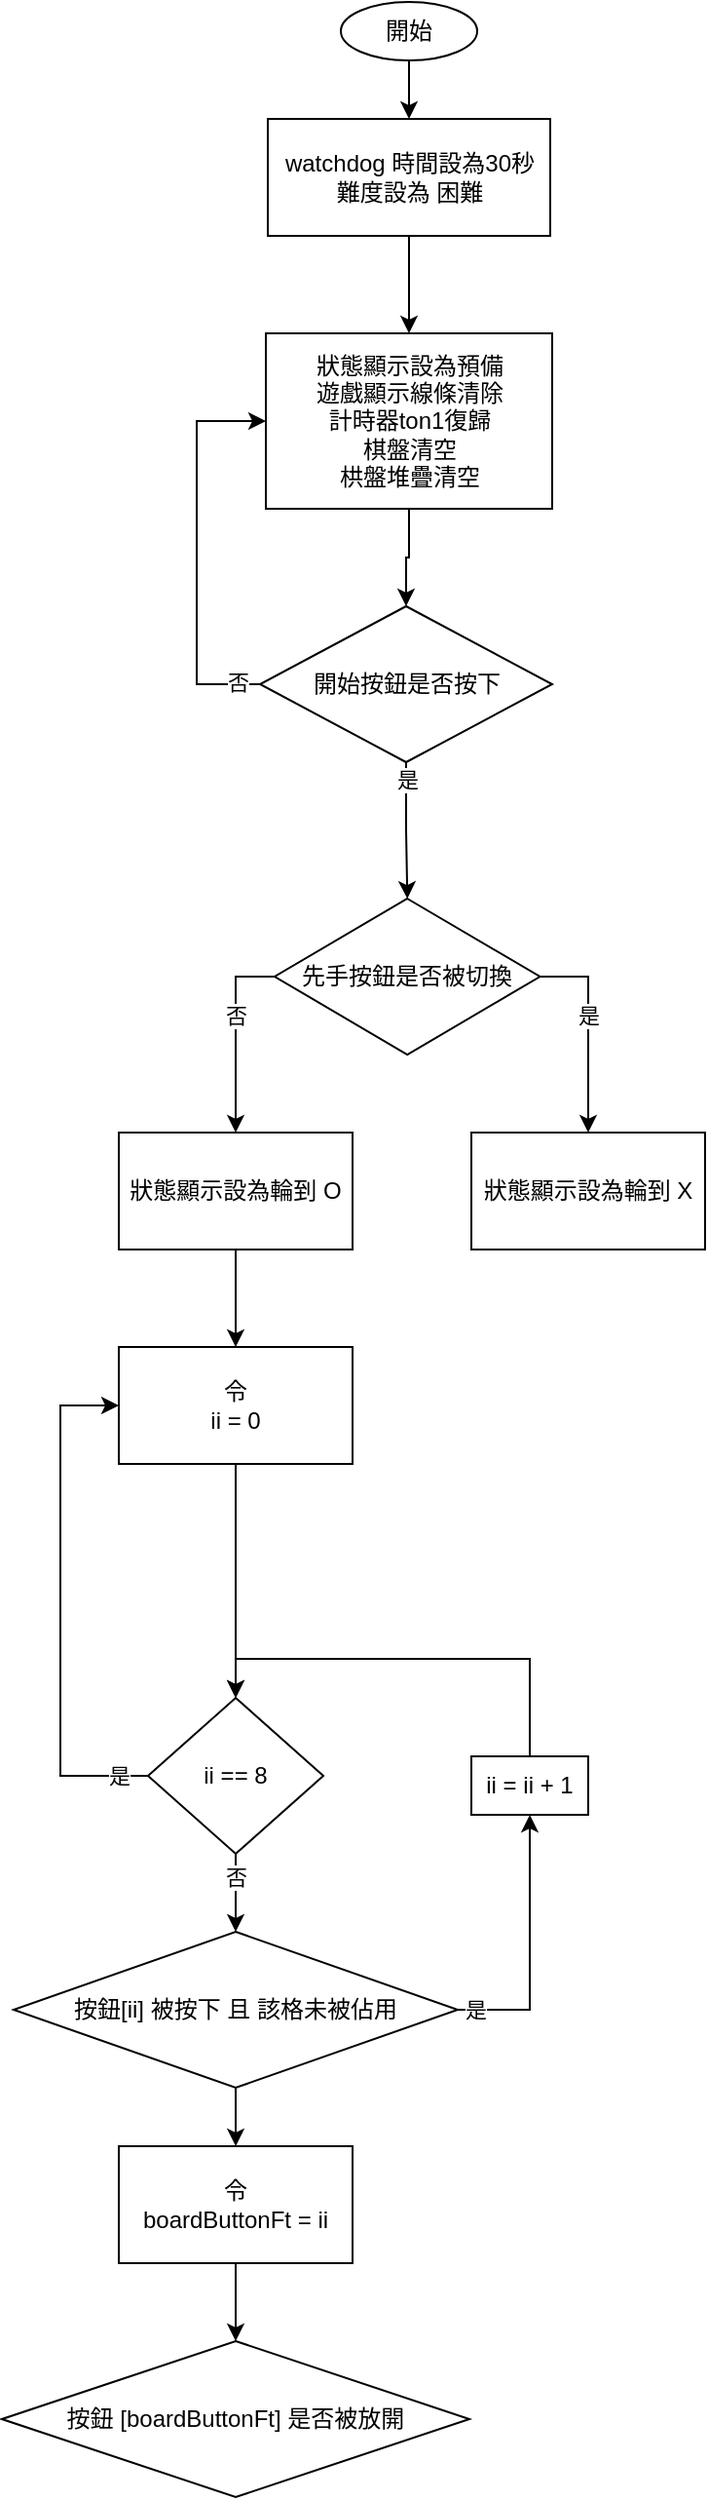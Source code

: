 <mxfile version="21.1.5" type="github">
  <diagram name="Page-1" id="FfktOeWRyp9ujqmmOqWU">
    <mxGraphModel dx="459" dy="294" grid="1" gridSize="10" guides="1" tooltips="1" connect="1" arrows="1" fold="1" page="1" pageScale="1" pageWidth="3300" pageHeight="4681" math="0" shadow="0">
      <root>
        <mxCell id="0" />
        <mxCell id="1" parent="0" />
        <mxCell id="ru_nYEevjtxVmv5qjt3C-4" style="edgeStyle=orthogonalEdgeStyle;rounded=0;orthogonalLoop=1;jettySize=auto;html=1;entryX=0.5;entryY=0;entryDx=0;entryDy=0;" parent="1" source="ru_nYEevjtxVmv5qjt3C-1" target="ru_nYEevjtxVmv5qjt3C-3" edge="1">
          <mxGeometry relative="1" as="geometry" />
        </mxCell>
        <mxCell id="ru_nYEevjtxVmv5qjt3C-1" value="開始" style="ellipse;whiteSpace=wrap;html=1;" parent="1" vertex="1">
          <mxGeometry x="514" y="40" width="70" height="30" as="geometry" />
        </mxCell>
        <mxCell id="ru_nYEevjtxVmv5qjt3C-16" value="" style="edgeStyle=orthogonalEdgeStyle;rounded=0;orthogonalLoop=1;jettySize=auto;html=1;" parent="1" source="ru_nYEevjtxVmv5qjt3C-3" target="ru_nYEevjtxVmv5qjt3C-5" edge="1">
          <mxGeometry relative="1" as="geometry" />
        </mxCell>
        <mxCell id="ru_nYEevjtxVmv5qjt3C-3" value="&lt;div style=&quot;&quot;&gt;&lt;font style=&quot;font-size: 12px;&quot;&gt;watchdog 時間設為30秒&lt;/font&gt;&lt;/div&gt;&lt;div style=&quot;&quot;&gt;&lt;font style=&quot;font-size: 12px;&quot;&gt;難度設為 困難&lt;br&gt;&lt;/font&gt;&lt;/div&gt;" style="rounded=0;whiteSpace=wrap;html=1;" parent="1" vertex="1">
          <mxGeometry x="476.5" y="100" width="145" height="60" as="geometry" />
        </mxCell>
        <mxCell id="ru_nYEevjtxVmv5qjt3C-8" value="" style="edgeStyle=orthogonalEdgeStyle;rounded=0;orthogonalLoop=1;jettySize=auto;html=1;" parent="1" source="ru_nYEevjtxVmv5qjt3C-5" target="ru_nYEevjtxVmv5qjt3C-7" edge="1">
          <mxGeometry relative="1" as="geometry" />
        </mxCell>
        <mxCell id="ru_nYEevjtxVmv5qjt3C-5" value="&lt;div&gt;狀態顯示設為預備&lt;/div&gt;&lt;div&gt;遊戲顯示線條清除&lt;/div&gt;&lt;div&gt;計時器ton1復歸&lt;/div&gt;&lt;div&gt;棋盤清空&lt;/div&gt;&lt;div&gt;栱盤堆疊清空&lt;br&gt;&lt;/div&gt;" style="rounded=0;whiteSpace=wrap;html=1;" parent="1" vertex="1">
          <mxGeometry x="475.5" y="210" width="147" height="90" as="geometry" />
        </mxCell>
        <mxCell id="ru_nYEevjtxVmv5qjt3C-13" style="edgeStyle=orthogonalEdgeStyle;rounded=0;orthogonalLoop=1;jettySize=auto;html=1;exitX=0;exitY=0.5;exitDx=0;exitDy=0;entryX=0;entryY=0.5;entryDx=0;entryDy=0;" parent="1" source="ru_nYEevjtxVmv5qjt3C-7" target="ru_nYEevjtxVmv5qjt3C-5" edge="1">
          <mxGeometry relative="1" as="geometry">
            <Array as="points">
              <mxPoint x="440" y="390" />
              <mxPoint x="440" y="255" />
            </Array>
          </mxGeometry>
        </mxCell>
        <mxCell id="ru_nYEevjtxVmv5qjt3C-14" value="&lt;div&gt;否&lt;/div&gt;" style="edgeLabel;html=1;align=center;verticalAlign=middle;resizable=0;points=[];" parent="ru_nYEevjtxVmv5qjt3C-13" vertex="1" connectable="0">
          <mxGeometry x="-0.888" y="-1" relative="1" as="geometry">
            <mxPoint as="offset" />
          </mxGeometry>
        </mxCell>
        <mxCell id="ru_nYEevjtxVmv5qjt3C-17" value="" style="edgeStyle=orthogonalEdgeStyle;rounded=0;orthogonalLoop=1;jettySize=auto;html=1;" parent="1" source="ru_nYEevjtxVmv5qjt3C-7" target="ru_nYEevjtxVmv5qjt3C-15" edge="1">
          <mxGeometry relative="1" as="geometry" />
        </mxCell>
        <mxCell id="ru_nYEevjtxVmv5qjt3C-18" value="是" style="edgeLabel;html=1;align=center;verticalAlign=middle;resizable=0;points=[];" parent="ru_nYEevjtxVmv5qjt3C-17" vertex="1" connectable="0">
          <mxGeometry x="-0.752" relative="1" as="geometry">
            <mxPoint as="offset" />
          </mxGeometry>
        </mxCell>
        <mxCell id="ru_nYEevjtxVmv5qjt3C-7" value="開始按鈕是否按下" style="rhombus;whiteSpace=wrap;html=1;" parent="1" vertex="1">
          <mxGeometry x="472.5" y="350" width="150" height="80" as="geometry" />
        </mxCell>
        <mxCell id="ru_nYEevjtxVmv5qjt3C-20" style="edgeStyle=orthogonalEdgeStyle;rounded=0;orthogonalLoop=1;jettySize=auto;html=1;exitX=1;exitY=0.5;exitDx=0;exitDy=0;entryX=0.5;entryY=0;entryDx=0;entryDy=0;" parent="1" source="ru_nYEevjtxVmv5qjt3C-15" target="ru_nYEevjtxVmv5qjt3C-19" edge="1">
          <mxGeometry relative="1" as="geometry" />
        </mxCell>
        <mxCell id="ru_nYEevjtxVmv5qjt3C-23" value="是" style="edgeLabel;html=1;align=center;verticalAlign=middle;resizable=0;points=[];" parent="ru_nYEevjtxVmv5qjt3C-20" vertex="1" connectable="0">
          <mxGeometry x="-0.155" relative="1" as="geometry">
            <mxPoint as="offset" />
          </mxGeometry>
        </mxCell>
        <mxCell id="ru_nYEevjtxVmv5qjt3C-22" style="edgeStyle=orthogonalEdgeStyle;rounded=0;orthogonalLoop=1;jettySize=auto;html=1;exitX=0;exitY=0.5;exitDx=0;exitDy=0;entryX=0.5;entryY=0;entryDx=0;entryDy=0;" parent="1" source="ru_nYEevjtxVmv5qjt3C-15" target="ru_nYEevjtxVmv5qjt3C-21" edge="1">
          <mxGeometry relative="1" as="geometry" />
        </mxCell>
        <mxCell id="ru_nYEevjtxVmv5qjt3C-24" value="否" style="edgeLabel;html=1;align=center;verticalAlign=middle;resizable=0;points=[];" parent="ru_nYEevjtxVmv5qjt3C-22" vertex="1" connectable="0">
          <mxGeometry x="-0.166" y="1" relative="1" as="geometry">
            <mxPoint x="-1" y="-2" as="offset" />
          </mxGeometry>
        </mxCell>
        <mxCell id="ru_nYEevjtxVmv5qjt3C-15" value="先手按鈕是否被切換" style="rhombus;whiteSpace=wrap;html=1;" parent="1" vertex="1">
          <mxGeometry x="480" y="500" width="136.25" height="80" as="geometry" />
        </mxCell>
        <mxCell id="ru_nYEevjtxVmv5qjt3C-19" value="狀態顯示設為輪到 X" style="rounded=0;whiteSpace=wrap;html=1;" parent="1" vertex="1">
          <mxGeometry x="581" y="620" width="120" height="60" as="geometry" />
        </mxCell>
        <mxCell id="ru_nYEevjtxVmv5qjt3C-26" value="" style="edgeStyle=orthogonalEdgeStyle;rounded=0;orthogonalLoop=1;jettySize=auto;html=1;" parent="1" source="ru_nYEevjtxVmv5qjt3C-21" target="ru_nYEevjtxVmv5qjt3C-25" edge="1">
          <mxGeometry relative="1" as="geometry" />
        </mxCell>
        <mxCell id="ru_nYEevjtxVmv5qjt3C-21" value="&lt;div&gt;狀態顯示設為輪到 O&lt;/div&gt;" style="rounded=0;whiteSpace=wrap;html=1;" parent="1" vertex="1">
          <mxGeometry x="400" y="620" width="120" height="60" as="geometry" />
        </mxCell>
        <mxCell id="i0ZCOKutsMT3ZvhEn7sT-9" style="edgeStyle=orthogonalEdgeStyle;rounded=0;orthogonalLoop=1;jettySize=auto;html=1;entryX=0.5;entryY=0;entryDx=0;entryDy=0;" edge="1" parent="1" source="ru_nYEevjtxVmv5qjt3C-25" target="ru_nYEevjtxVmv5qjt3C-28">
          <mxGeometry relative="1" as="geometry" />
        </mxCell>
        <mxCell id="ru_nYEevjtxVmv5qjt3C-25" value="&lt;div&gt;令&lt;br&gt;&lt;/div&gt;&lt;div&gt;ii = 0&lt;/div&gt;" style="rounded=0;whiteSpace=wrap;html=1;" parent="1" vertex="1">
          <mxGeometry x="400" y="730" width="120" height="60" as="geometry" />
        </mxCell>
        <mxCell id="ru_nYEevjtxVmv5qjt3C-29" style="edgeStyle=orthogonalEdgeStyle;rounded=0;orthogonalLoop=1;jettySize=auto;html=1;exitX=0;exitY=0.5;exitDx=0;exitDy=0;entryX=0;entryY=0.5;entryDx=0;entryDy=0;" parent="1" source="ru_nYEevjtxVmv5qjt3C-28" target="ru_nYEevjtxVmv5qjt3C-25" edge="1">
          <mxGeometry relative="1" as="geometry">
            <Array as="points">
              <mxPoint x="370" y="950" />
              <mxPoint x="370" y="760" />
            </Array>
          </mxGeometry>
        </mxCell>
        <mxCell id="i0ZCOKutsMT3ZvhEn7sT-4" value="&lt;div&gt;是&lt;/div&gt;" style="edgeLabel;html=1;align=center;verticalAlign=middle;resizable=0;points=[];" vertex="1" connectable="0" parent="ru_nYEevjtxVmv5qjt3C-29">
          <mxGeometry x="-0.888" y="2" relative="1" as="geometry">
            <mxPoint y="-2" as="offset" />
          </mxGeometry>
        </mxCell>
        <mxCell id="i0ZCOKutsMT3ZvhEn7sT-6" value="" style="edgeStyle=orthogonalEdgeStyle;rounded=0;orthogonalLoop=1;jettySize=auto;html=1;" edge="1" parent="1" source="ru_nYEevjtxVmv5qjt3C-28" target="i0ZCOKutsMT3ZvhEn7sT-5">
          <mxGeometry relative="1" as="geometry" />
        </mxCell>
        <mxCell id="i0ZCOKutsMT3ZvhEn7sT-18" value="否" style="edgeLabel;html=1;align=center;verticalAlign=middle;resizable=0;points=[];" vertex="1" connectable="0" parent="i0ZCOKutsMT3ZvhEn7sT-6">
          <mxGeometry x="-0.424" relative="1" as="geometry">
            <mxPoint as="offset" />
          </mxGeometry>
        </mxCell>
        <mxCell id="ru_nYEevjtxVmv5qjt3C-28" value="ii == 8" style="rhombus;whiteSpace=wrap;html=1;" parent="1" vertex="1">
          <mxGeometry x="415" y="910" width="90" height="80" as="geometry" />
        </mxCell>
        <mxCell id="i0ZCOKutsMT3ZvhEn7sT-16" value="" style="edgeStyle=orthogonalEdgeStyle;rounded=0;orthogonalLoop=1;jettySize=auto;html=1;" edge="1" parent="1" source="i0ZCOKutsMT3ZvhEn7sT-5" target="i0ZCOKutsMT3ZvhEn7sT-15">
          <mxGeometry relative="1" as="geometry" />
        </mxCell>
        <mxCell id="i0ZCOKutsMT3ZvhEn7sT-19" value="是" style="edgeLabel;html=1;align=center;verticalAlign=middle;resizable=0;points=[];" vertex="1" connectable="0" parent="i0ZCOKutsMT3ZvhEn7sT-16">
          <mxGeometry x="-0.869" relative="1" as="geometry">
            <mxPoint as="offset" />
          </mxGeometry>
        </mxCell>
        <mxCell id="i0ZCOKutsMT3ZvhEn7sT-21" value="" style="edgeStyle=orthogonalEdgeStyle;rounded=0;orthogonalLoop=1;jettySize=auto;html=1;" edge="1" parent="1" source="i0ZCOKutsMT3ZvhEn7sT-5">
          <mxGeometry relative="1" as="geometry">
            <mxPoint x="460.029" y="1140" as="targetPoint" />
          </mxGeometry>
        </mxCell>
        <mxCell id="i0ZCOKutsMT3ZvhEn7sT-5" value="按鈕[ii] 被按下 且 該格未被佔用" style="rhombus;whiteSpace=wrap;html=1;" vertex="1" parent="1">
          <mxGeometry x="346" y="1030" width="228" height="80" as="geometry" />
        </mxCell>
        <mxCell id="i0ZCOKutsMT3ZvhEn7sT-17" style="edgeStyle=orthogonalEdgeStyle;rounded=0;orthogonalLoop=1;jettySize=auto;html=1;exitX=0.5;exitY=0;exitDx=0;exitDy=0;entryX=0.5;entryY=0;entryDx=0;entryDy=0;" edge="1" parent="1" source="i0ZCOKutsMT3ZvhEn7sT-15" target="ru_nYEevjtxVmv5qjt3C-28">
          <mxGeometry relative="1" as="geometry" />
        </mxCell>
        <mxCell id="i0ZCOKutsMT3ZvhEn7sT-15" value="&lt;div&gt;ii = ii + 1&lt;/div&gt;" style="rounded=0;whiteSpace=wrap;html=1;" vertex="1" parent="1">
          <mxGeometry x="581" y="940" width="60" height="30" as="geometry" />
        </mxCell>
        <mxCell id="i0ZCOKutsMT3ZvhEn7sT-22" value="按鈕 [boardButtonFt] 是否被放開" style="rhombus;whiteSpace=wrap;html=1;" vertex="1" parent="1">
          <mxGeometry x="340" y="1240" width="240" height="80" as="geometry" />
        </mxCell>
        <mxCell id="i0ZCOKutsMT3ZvhEn7sT-24" value="" style="edgeStyle=orthogonalEdgeStyle;rounded=0;orthogonalLoop=1;jettySize=auto;html=1;" edge="1" parent="1" source="i0ZCOKutsMT3ZvhEn7sT-23" target="i0ZCOKutsMT3ZvhEn7sT-22">
          <mxGeometry relative="1" as="geometry" />
        </mxCell>
        <mxCell id="i0ZCOKutsMT3ZvhEn7sT-23" value="&lt;div&gt;令&lt;/div&gt;&lt;div&gt;boardButtonFt = ii&lt;br&gt;&lt;/div&gt;" style="rounded=0;whiteSpace=wrap;html=1;" vertex="1" parent="1">
          <mxGeometry x="400" y="1140" width="120" height="60" as="geometry" />
        </mxCell>
      </root>
    </mxGraphModel>
  </diagram>
</mxfile>
